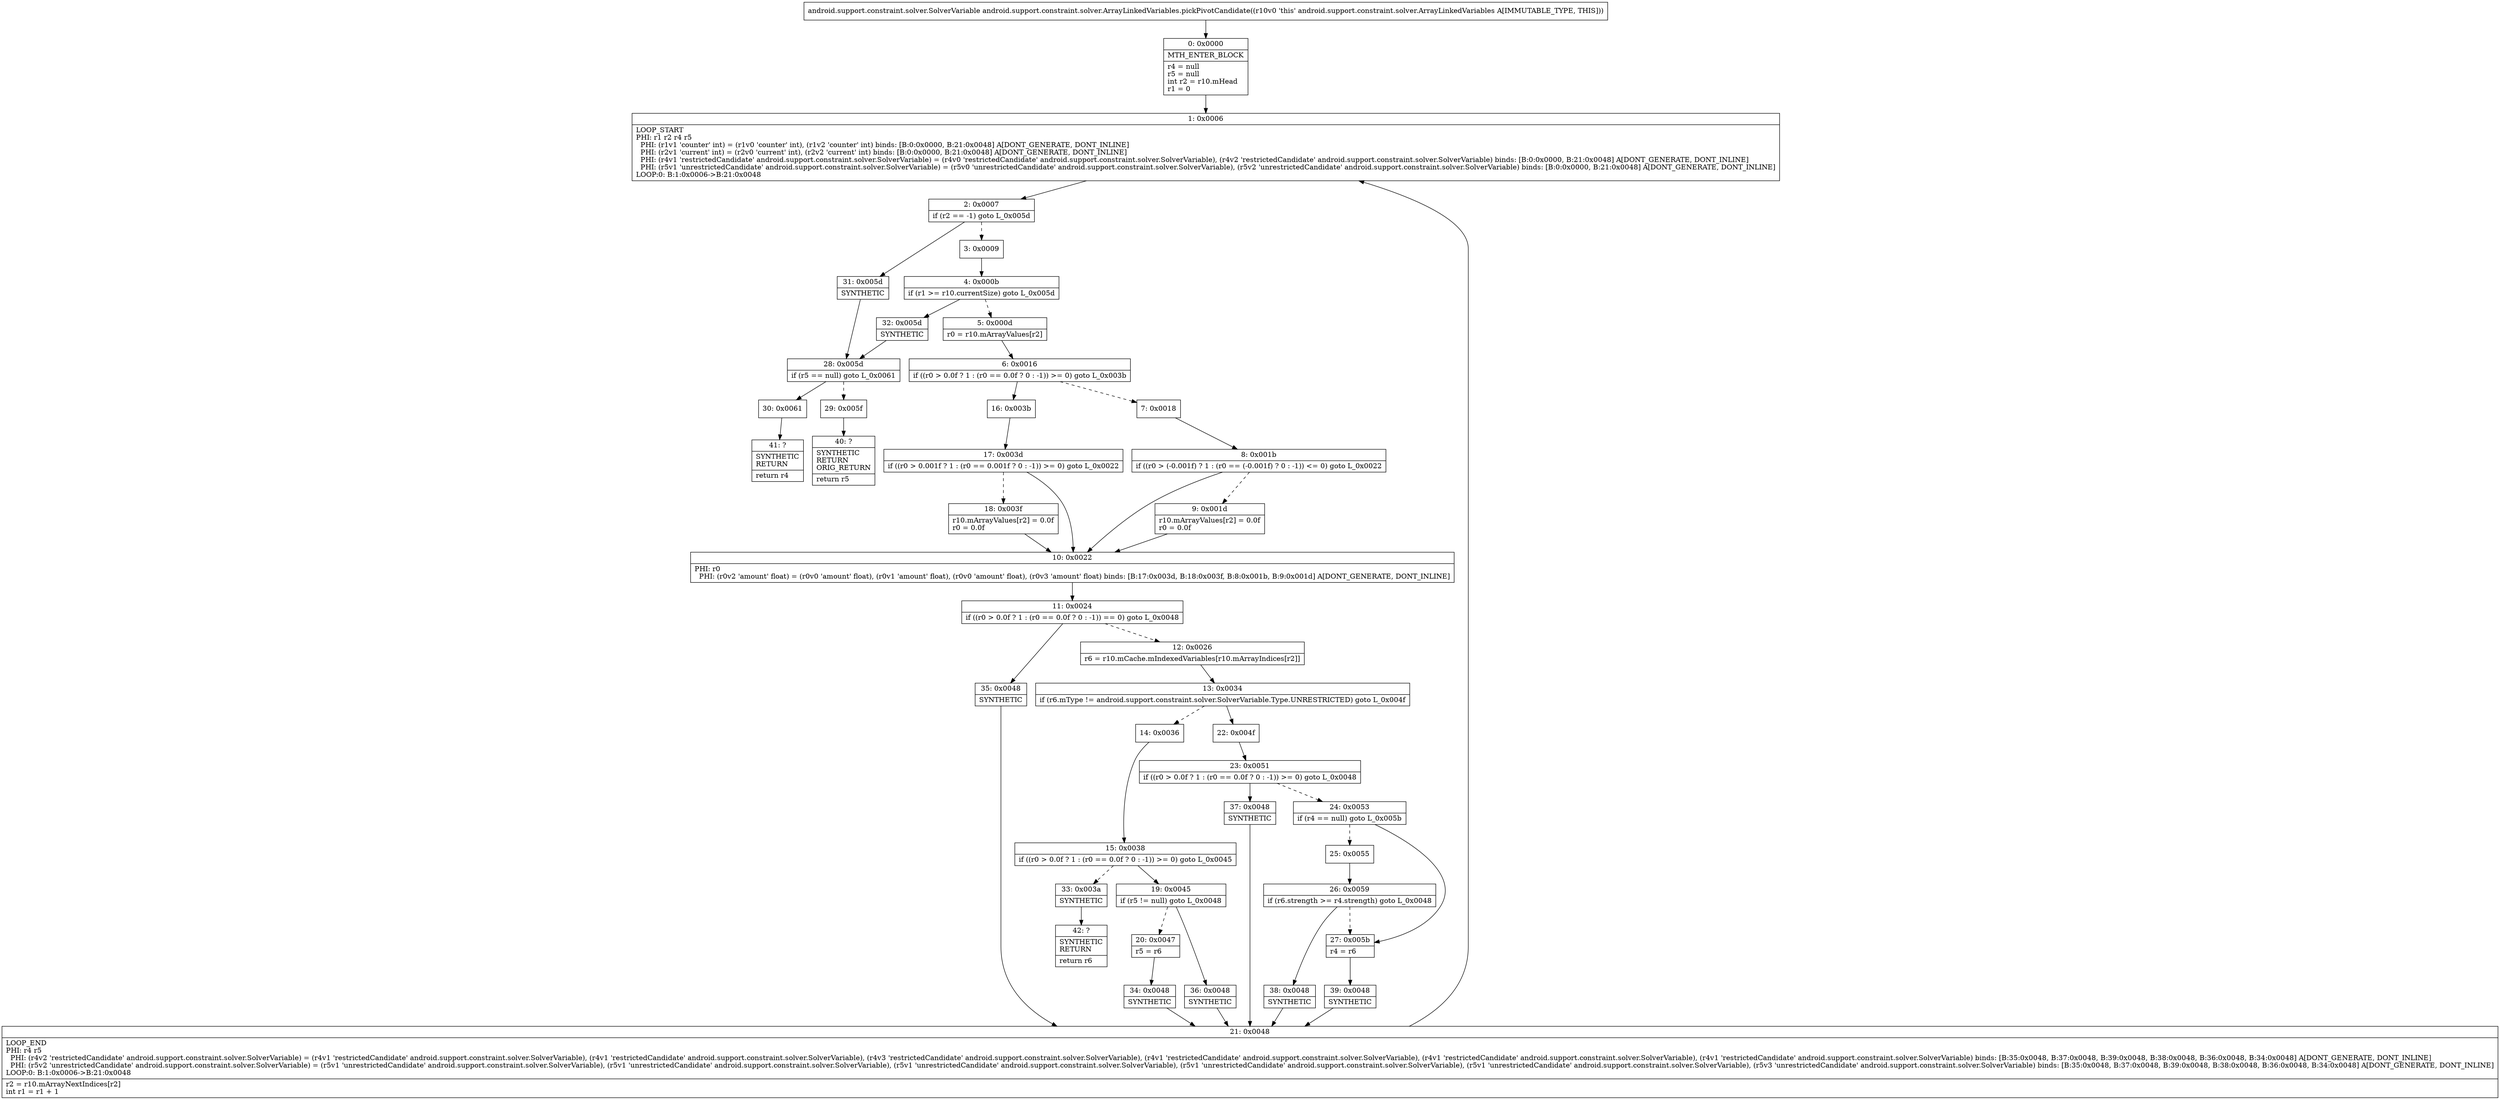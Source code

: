 digraph "CFG forandroid.support.constraint.solver.ArrayLinkedVariables.pickPivotCandidate()Landroid\/support\/constraint\/solver\/SolverVariable;" {
Node_0 [shape=record,label="{0\:\ 0x0000|MTH_ENTER_BLOCK\l|r4 = null\lr5 = null\lint r2 = r10.mHead\lr1 = 0\l}"];
Node_1 [shape=record,label="{1\:\ 0x0006|LOOP_START\lPHI: r1 r2 r4 r5 \l  PHI: (r1v1 'counter' int) = (r1v0 'counter' int), (r1v2 'counter' int) binds: [B:0:0x0000, B:21:0x0048] A[DONT_GENERATE, DONT_INLINE]\l  PHI: (r2v1 'current' int) = (r2v0 'current' int), (r2v2 'current' int) binds: [B:0:0x0000, B:21:0x0048] A[DONT_GENERATE, DONT_INLINE]\l  PHI: (r4v1 'restrictedCandidate' android.support.constraint.solver.SolverVariable) = (r4v0 'restrictedCandidate' android.support.constraint.solver.SolverVariable), (r4v2 'restrictedCandidate' android.support.constraint.solver.SolverVariable) binds: [B:0:0x0000, B:21:0x0048] A[DONT_GENERATE, DONT_INLINE]\l  PHI: (r5v1 'unrestrictedCandidate' android.support.constraint.solver.SolverVariable) = (r5v0 'unrestrictedCandidate' android.support.constraint.solver.SolverVariable), (r5v2 'unrestrictedCandidate' android.support.constraint.solver.SolverVariable) binds: [B:0:0x0000, B:21:0x0048] A[DONT_GENERATE, DONT_INLINE]\lLOOP:0: B:1:0x0006\-\>B:21:0x0048\l}"];
Node_2 [shape=record,label="{2\:\ 0x0007|if (r2 == \-1) goto L_0x005d\l}"];
Node_3 [shape=record,label="{3\:\ 0x0009}"];
Node_4 [shape=record,label="{4\:\ 0x000b|if (r1 \>= r10.currentSize) goto L_0x005d\l}"];
Node_5 [shape=record,label="{5\:\ 0x000d|r0 = r10.mArrayValues[r2]\l}"];
Node_6 [shape=record,label="{6\:\ 0x0016|if ((r0 \> 0.0f ? 1 : (r0 == 0.0f ? 0 : \-1)) \>= 0) goto L_0x003b\l}"];
Node_7 [shape=record,label="{7\:\ 0x0018}"];
Node_8 [shape=record,label="{8\:\ 0x001b|if ((r0 \> (\-0.001f) ? 1 : (r0 == (\-0.001f) ? 0 : \-1)) \<= 0) goto L_0x0022\l}"];
Node_9 [shape=record,label="{9\:\ 0x001d|r10.mArrayValues[r2] = 0.0f\lr0 = 0.0f\l}"];
Node_10 [shape=record,label="{10\:\ 0x0022|PHI: r0 \l  PHI: (r0v2 'amount' float) = (r0v0 'amount' float), (r0v1 'amount' float), (r0v0 'amount' float), (r0v3 'amount' float) binds: [B:17:0x003d, B:18:0x003f, B:8:0x001b, B:9:0x001d] A[DONT_GENERATE, DONT_INLINE]\l}"];
Node_11 [shape=record,label="{11\:\ 0x0024|if ((r0 \> 0.0f ? 1 : (r0 == 0.0f ? 0 : \-1)) == 0) goto L_0x0048\l}"];
Node_12 [shape=record,label="{12\:\ 0x0026|r6 = r10.mCache.mIndexedVariables[r10.mArrayIndices[r2]]\l}"];
Node_13 [shape=record,label="{13\:\ 0x0034|if (r6.mType != android.support.constraint.solver.SolverVariable.Type.UNRESTRICTED) goto L_0x004f\l}"];
Node_14 [shape=record,label="{14\:\ 0x0036}"];
Node_15 [shape=record,label="{15\:\ 0x0038|if ((r0 \> 0.0f ? 1 : (r0 == 0.0f ? 0 : \-1)) \>= 0) goto L_0x0045\l}"];
Node_16 [shape=record,label="{16\:\ 0x003b}"];
Node_17 [shape=record,label="{17\:\ 0x003d|if ((r0 \> 0.001f ? 1 : (r0 == 0.001f ? 0 : \-1)) \>= 0) goto L_0x0022\l}"];
Node_18 [shape=record,label="{18\:\ 0x003f|r10.mArrayValues[r2] = 0.0f\lr0 = 0.0f\l}"];
Node_19 [shape=record,label="{19\:\ 0x0045|if (r5 != null) goto L_0x0048\l}"];
Node_20 [shape=record,label="{20\:\ 0x0047|r5 = r6\l}"];
Node_21 [shape=record,label="{21\:\ 0x0048|LOOP_END\lPHI: r4 r5 \l  PHI: (r4v2 'restrictedCandidate' android.support.constraint.solver.SolverVariable) = (r4v1 'restrictedCandidate' android.support.constraint.solver.SolverVariable), (r4v1 'restrictedCandidate' android.support.constraint.solver.SolverVariable), (r4v3 'restrictedCandidate' android.support.constraint.solver.SolverVariable), (r4v1 'restrictedCandidate' android.support.constraint.solver.SolverVariable), (r4v1 'restrictedCandidate' android.support.constraint.solver.SolverVariable), (r4v1 'restrictedCandidate' android.support.constraint.solver.SolverVariable) binds: [B:35:0x0048, B:37:0x0048, B:39:0x0048, B:38:0x0048, B:36:0x0048, B:34:0x0048] A[DONT_GENERATE, DONT_INLINE]\l  PHI: (r5v2 'unrestrictedCandidate' android.support.constraint.solver.SolverVariable) = (r5v1 'unrestrictedCandidate' android.support.constraint.solver.SolverVariable), (r5v1 'unrestrictedCandidate' android.support.constraint.solver.SolverVariable), (r5v1 'unrestrictedCandidate' android.support.constraint.solver.SolverVariable), (r5v1 'unrestrictedCandidate' android.support.constraint.solver.SolverVariable), (r5v1 'unrestrictedCandidate' android.support.constraint.solver.SolverVariable), (r5v3 'unrestrictedCandidate' android.support.constraint.solver.SolverVariable) binds: [B:35:0x0048, B:37:0x0048, B:39:0x0048, B:38:0x0048, B:36:0x0048, B:34:0x0048] A[DONT_GENERATE, DONT_INLINE]\lLOOP:0: B:1:0x0006\-\>B:21:0x0048\l|r2 = r10.mArrayNextIndices[r2]\lint r1 = r1 + 1\l}"];
Node_22 [shape=record,label="{22\:\ 0x004f}"];
Node_23 [shape=record,label="{23\:\ 0x0051|if ((r0 \> 0.0f ? 1 : (r0 == 0.0f ? 0 : \-1)) \>= 0) goto L_0x0048\l}"];
Node_24 [shape=record,label="{24\:\ 0x0053|if (r4 == null) goto L_0x005b\l}"];
Node_25 [shape=record,label="{25\:\ 0x0055}"];
Node_26 [shape=record,label="{26\:\ 0x0059|if (r6.strength \>= r4.strength) goto L_0x0048\l}"];
Node_27 [shape=record,label="{27\:\ 0x005b|r4 = r6\l}"];
Node_28 [shape=record,label="{28\:\ 0x005d|if (r5 == null) goto L_0x0061\l}"];
Node_29 [shape=record,label="{29\:\ 0x005f}"];
Node_30 [shape=record,label="{30\:\ 0x0061}"];
Node_31 [shape=record,label="{31\:\ 0x005d|SYNTHETIC\l}"];
Node_32 [shape=record,label="{32\:\ 0x005d|SYNTHETIC\l}"];
Node_33 [shape=record,label="{33\:\ 0x003a|SYNTHETIC\l}"];
Node_34 [shape=record,label="{34\:\ 0x0048|SYNTHETIC\l}"];
Node_35 [shape=record,label="{35\:\ 0x0048|SYNTHETIC\l}"];
Node_36 [shape=record,label="{36\:\ 0x0048|SYNTHETIC\l}"];
Node_37 [shape=record,label="{37\:\ 0x0048|SYNTHETIC\l}"];
Node_38 [shape=record,label="{38\:\ 0x0048|SYNTHETIC\l}"];
Node_39 [shape=record,label="{39\:\ 0x0048|SYNTHETIC\l}"];
Node_40 [shape=record,label="{40\:\ ?|SYNTHETIC\lRETURN\lORIG_RETURN\l|return r5\l}"];
Node_41 [shape=record,label="{41\:\ ?|SYNTHETIC\lRETURN\l|return r4\l}"];
Node_42 [shape=record,label="{42\:\ ?|SYNTHETIC\lRETURN\l|return r6\l}"];
MethodNode[shape=record,label="{android.support.constraint.solver.SolverVariable android.support.constraint.solver.ArrayLinkedVariables.pickPivotCandidate((r10v0 'this' android.support.constraint.solver.ArrayLinkedVariables A[IMMUTABLE_TYPE, THIS])) }"];
MethodNode -> Node_0;
Node_0 -> Node_1;
Node_1 -> Node_2;
Node_2 -> Node_3[style=dashed];
Node_2 -> Node_31;
Node_3 -> Node_4;
Node_4 -> Node_5[style=dashed];
Node_4 -> Node_32;
Node_5 -> Node_6;
Node_6 -> Node_7[style=dashed];
Node_6 -> Node_16;
Node_7 -> Node_8;
Node_8 -> Node_9[style=dashed];
Node_8 -> Node_10;
Node_9 -> Node_10;
Node_10 -> Node_11;
Node_11 -> Node_12[style=dashed];
Node_11 -> Node_35;
Node_12 -> Node_13;
Node_13 -> Node_14[style=dashed];
Node_13 -> Node_22;
Node_14 -> Node_15;
Node_15 -> Node_19;
Node_15 -> Node_33[style=dashed];
Node_16 -> Node_17;
Node_17 -> Node_10;
Node_17 -> Node_18[style=dashed];
Node_18 -> Node_10;
Node_19 -> Node_20[style=dashed];
Node_19 -> Node_36;
Node_20 -> Node_34;
Node_21 -> Node_1;
Node_22 -> Node_23;
Node_23 -> Node_24[style=dashed];
Node_23 -> Node_37;
Node_24 -> Node_25[style=dashed];
Node_24 -> Node_27;
Node_25 -> Node_26;
Node_26 -> Node_27[style=dashed];
Node_26 -> Node_38;
Node_27 -> Node_39;
Node_28 -> Node_29[style=dashed];
Node_28 -> Node_30;
Node_29 -> Node_40;
Node_30 -> Node_41;
Node_31 -> Node_28;
Node_32 -> Node_28;
Node_33 -> Node_42;
Node_34 -> Node_21;
Node_35 -> Node_21;
Node_36 -> Node_21;
Node_37 -> Node_21;
Node_38 -> Node_21;
Node_39 -> Node_21;
}

